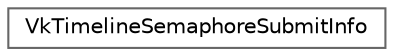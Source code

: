digraph "类继承关系图"
{
 // LATEX_PDF_SIZE
  bgcolor="transparent";
  edge [fontname=Helvetica,fontsize=10,labelfontname=Helvetica,labelfontsize=10];
  node [fontname=Helvetica,fontsize=10,shape=box,height=0.2,width=0.4];
  rankdir="LR";
  Node0 [id="Node000000",label="VkTimelineSemaphoreSubmitInfo",height=0.2,width=0.4,color="grey40", fillcolor="white", style="filled",URL="$struct_vk_timeline_semaphore_submit_info.html",tooltip=" "];
}

